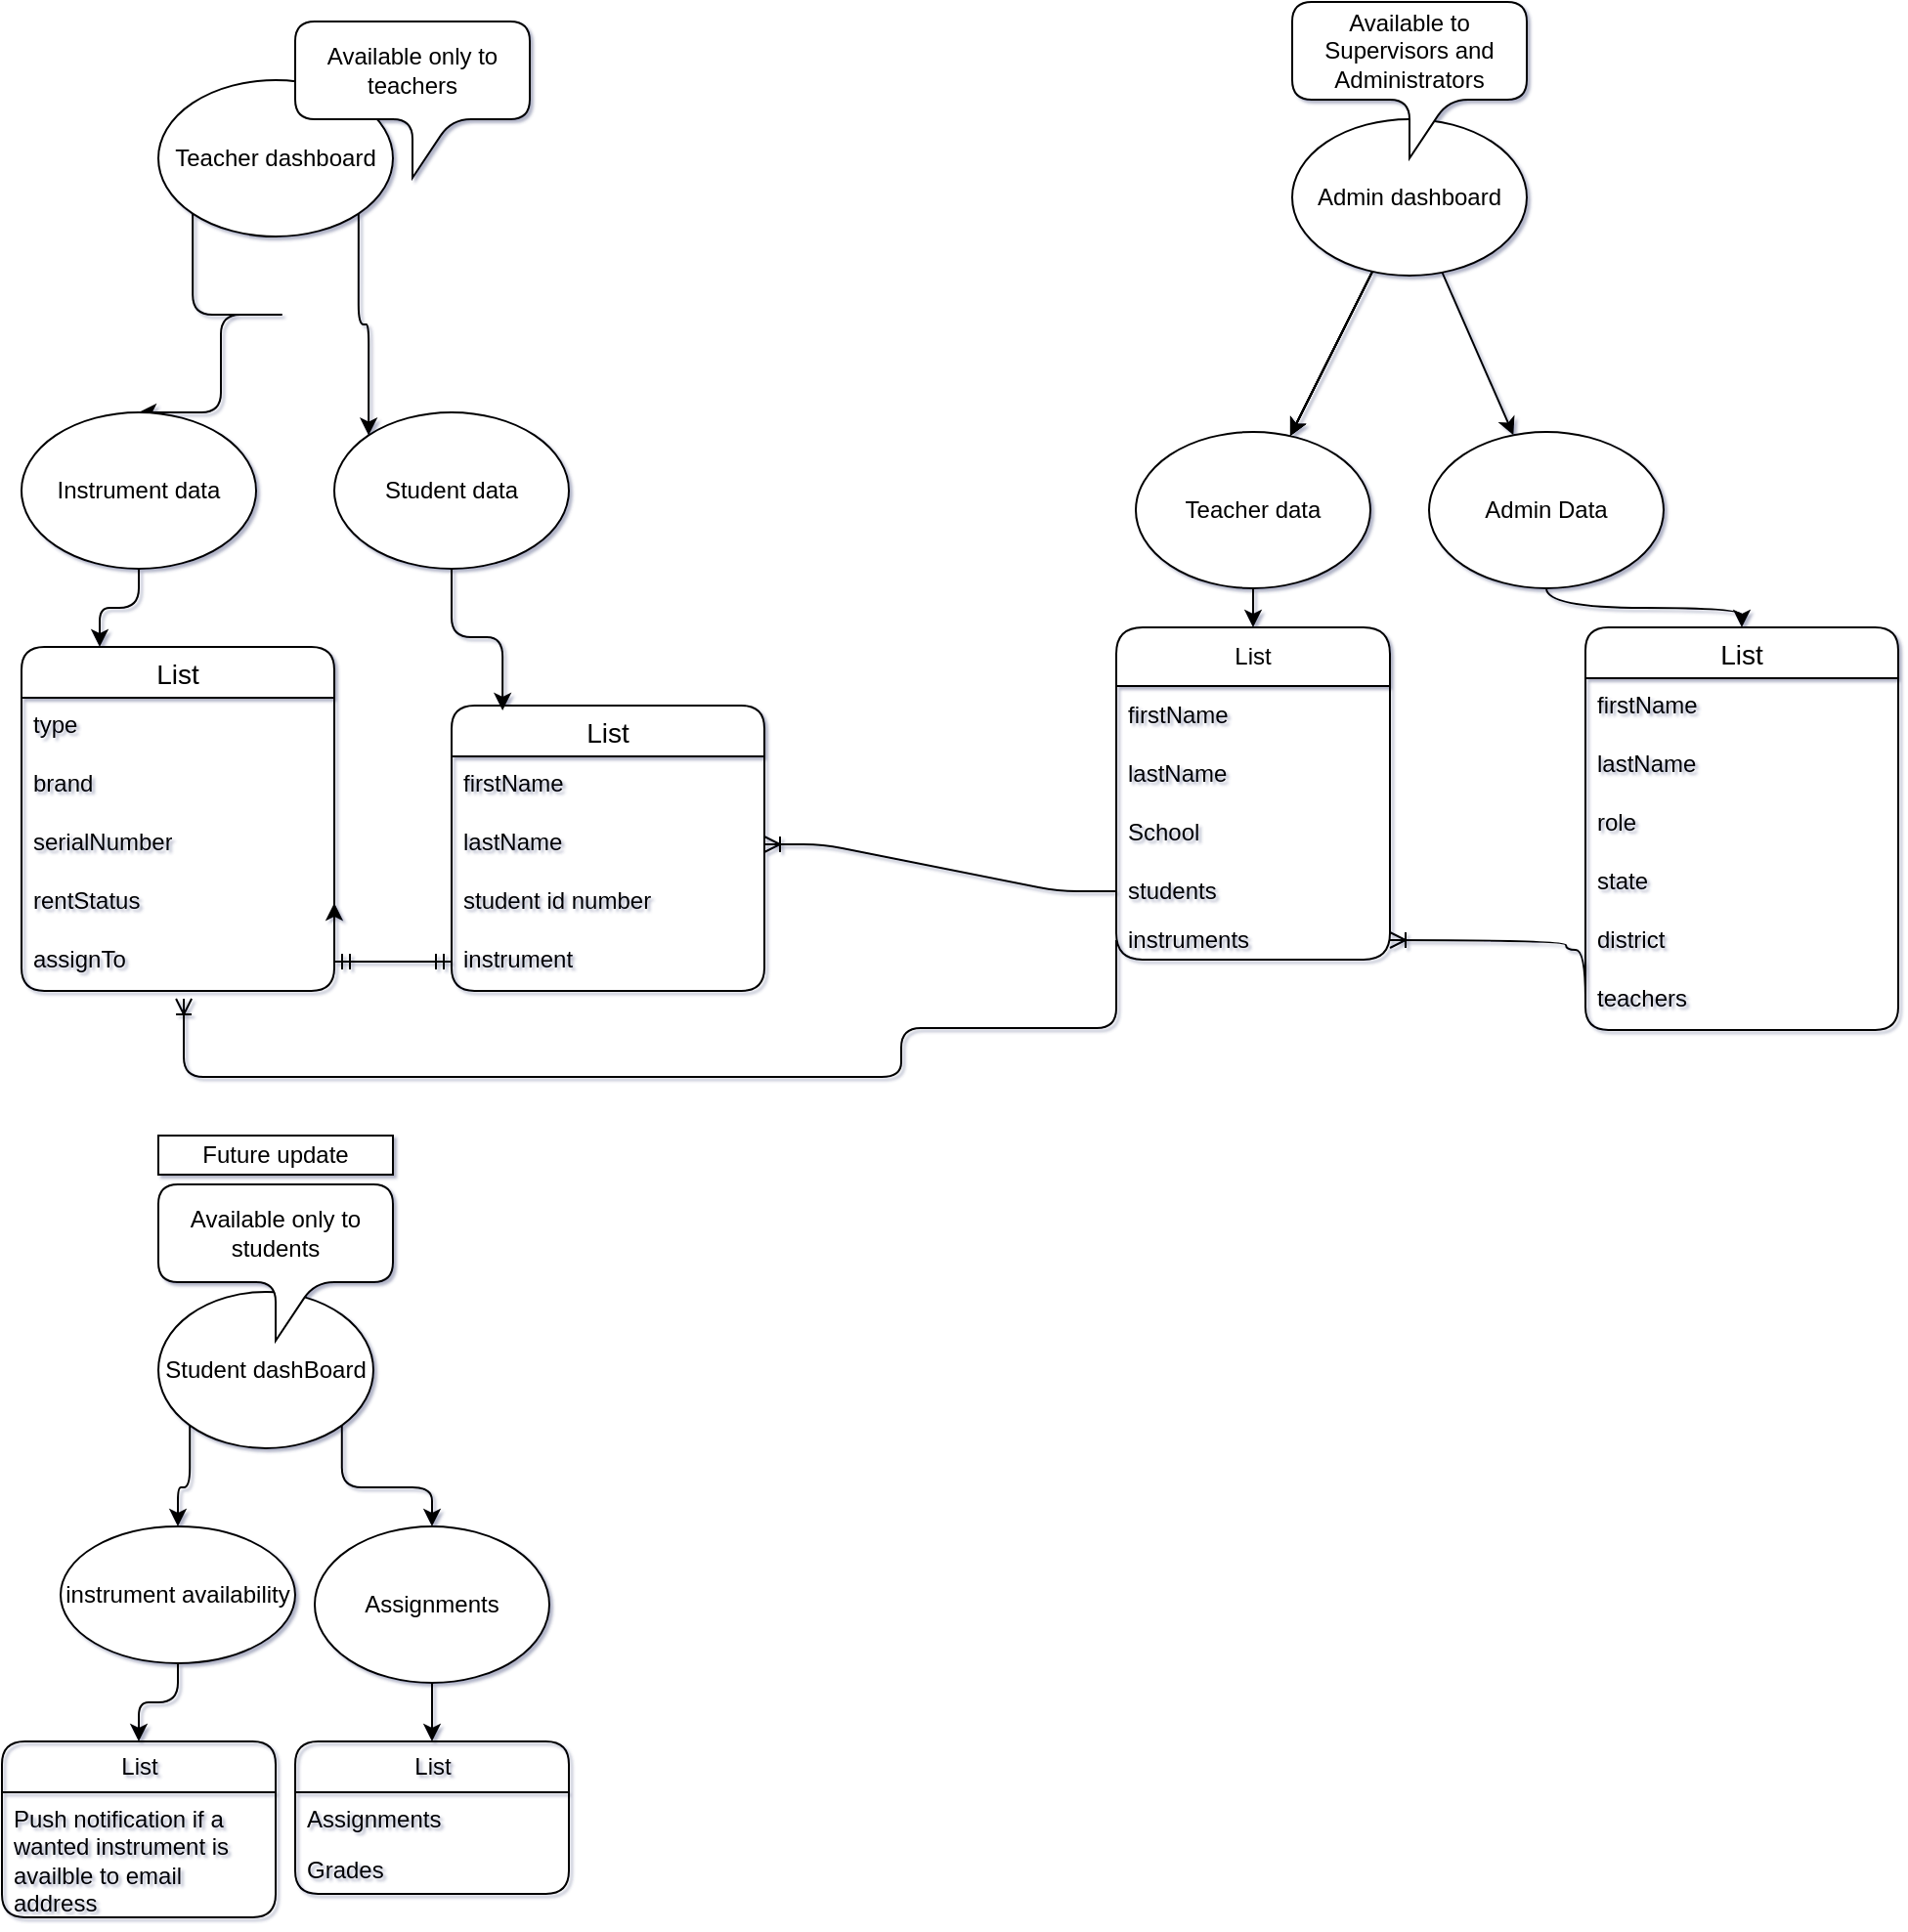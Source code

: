 <mxfile>
    <diagram name="schema" id="DUyfwoZvvPFzIgaK6cwX">
        <mxGraphModel dx="1166" dy="1773" grid="1" gridSize="10" guides="1" tooltips="1" connect="1" arrows="1" fold="1" page="1" pageScale="1" pageWidth="827" pageHeight="1169" math="0" shadow="1">
            <root>
                <mxCell id="0"/>
                <mxCell id="1" parent="0"/>
                <mxCell id="xOZsmV_-RZfwgsU9dRdy-7" style="edgeStyle=orthogonalEdgeStyle;rounded=1;orthogonalLoop=1;jettySize=auto;html=1;exitX=1;exitY=1;exitDx=0;exitDy=0;entryX=0;entryY=0;entryDx=0;entryDy=0;" parent="1" source="xOZsmV_-RZfwgsU9dRdy-1" target="xOZsmV_-RZfwgsU9dRdy-4" edge="1">
                    <mxGeometry relative="1" as="geometry"/>
                </mxCell>
                <mxCell id="xOZsmV_-RZfwgsU9dRdy-13" style="edgeStyle=orthogonalEdgeStyle;rounded=1;orthogonalLoop=1;jettySize=auto;html=1;exitX=0;exitY=1;exitDx=0;exitDy=0;entryX=0.5;entryY=0;entryDx=0;entryDy=0;" parent="1" source="xOZsmV_-RZfwgsU9dRdy-1" target="xOZsmV_-RZfwgsU9dRdy-3" edge="1">
                    <mxGeometry relative="1" as="geometry">
                        <Array as="points">
                            <mxPoint x="138" y="140"/>
                            <mxPoint x="102" y="140"/>
                            <mxPoint x="102" y="160"/>
                        </Array>
                    </mxGeometry>
                </mxCell>
                <mxCell id="xOZsmV_-RZfwgsU9dRdy-1" value="Teacher dashboard" style="ellipse;whiteSpace=wrap;html=1;rounded=1;" parent="1" vertex="1">
                    <mxGeometry x="70" y="20" width="120" height="80" as="geometry"/>
                </mxCell>
                <mxCell id="5yXAF0TtTICwPP53yHYc-14" value="" style="edgeStyle=none;rounded=1;html=1;" parent="1" source="xOZsmV_-RZfwgsU9dRdy-2" target="6" edge="1">
                    <mxGeometry relative="1" as="geometry"/>
                </mxCell>
                <mxCell id="5yXAF0TtTICwPP53yHYc-15" value="" style="edgeStyle=none;rounded=1;html=1;" parent="1" source="xOZsmV_-RZfwgsU9dRdy-2" target="6" edge="1">
                    <mxGeometry relative="1" as="geometry"/>
                </mxCell>
                <mxCell id="5yXAF0TtTICwPP53yHYc-16" value="" style="edgeStyle=none;rounded=1;html=1;" parent="1" source="xOZsmV_-RZfwgsU9dRdy-2" target="6" edge="1">
                    <mxGeometry relative="1" as="geometry"/>
                </mxCell>
                <mxCell id="5yXAF0TtTICwPP53yHYc-17" value="" style="edgeStyle=none;rounded=1;html=1;" parent="1" source="xOZsmV_-RZfwgsU9dRdy-2" target="6" edge="1">
                    <mxGeometry relative="1" as="geometry"/>
                </mxCell>
                <mxCell id="5yXAF0TtTICwPP53yHYc-19" value="" style="edgeStyle=none;rounded=1;html=1;" parent="1" source="xOZsmV_-RZfwgsU9dRdy-2" target="5yXAF0TtTICwPP53yHYc-18" edge="1">
                    <mxGeometry relative="1" as="geometry"/>
                </mxCell>
                <mxCell id="xOZsmV_-RZfwgsU9dRdy-2" value="Admin dashboard" style="ellipse;whiteSpace=wrap;html=1;rounded=1;" parent="1" vertex="1">
                    <mxGeometry x="650" y="40" width="120" height="80" as="geometry"/>
                </mxCell>
                <mxCell id="xOZsmV_-RZfwgsU9dRdy-81" style="edgeStyle=orthogonalEdgeStyle;rounded=1;orthogonalLoop=1;jettySize=auto;html=1;exitX=0.5;exitY=1;exitDx=0;exitDy=0;entryX=0.25;entryY=0;entryDx=0;entryDy=0;" parent="1" source="xOZsmV_-RZfwgsU9dRdy-3" target="xOZsmV_-RZfwgsU9dRdy-65" edge="1">
                    <mxGeometry relative="1" as="geometry"/>
                </mxCell>
                <mxCell id="xOZsmV_-RZfwgsU9dRdy-3" value="Instrument data" style="ellipse;whiteSpace=wrap;html=1;rounded=1;" parent="1" vertex="1">
                    <mxGeometry y="190" width="120" height="80" as="geometry"/>
                </mxCell>
                <mxCell id="xOZsmV_-RZfwgsU9dRdy-4" value="Student data" style="ellipse;whiteSpace=wrap;html=1;rounded=1;" parent="1" vertex="1">
                    <mxGeometry x="160" y="190" width="120" height="80" as="geometry"/>
                </mxCell>
                <mxCell id="xOZsmV_-RZfwgsU9dRdy-26" style="edgeStyle=orthogonalEdgeStyle;rounded=1;orthogonalLoop=1;jettySize=auto;html=1;exitX=0;exitY=1;exitDx=0;exitDy=0;entryX=0.5;entryY=0;entryDx=0;entryDy=0;" parent="1" source="xOZsmV_-RZfwgsU9dRdy-17" target="xOZsmV_-RZfwgsU9dRdy-18" edge="1">
                    <mxGeometry relative="1" as="geometry"/>
                </mxCell>
                <mxCell id="xOZsmV_-RZfwgsU9dRdy-32" style="edgeStyle=orthogonalEdgeStyle;rounded=1;orthogonalLoop=1;jettySize=auto;html=1;exitX=1;exitY=1;exitDx=0;exitDy=0;entryX=0.5;entryY=0;entryDx=0;entryDy=0;" parent="1" source="xOZsmV_-RZfwgsU9dRdy-17" target="xOZsmV_-RZfwgsU9dRdy-19" edge="1">
                    <mxGeometry relative="1" as="geometry"/>
                </mxCell>
                <mxCell id="xOZsmV_-RZfwgsU9dRdy-17" value="Student dashBoard" style="ellipse;whiteSpace=wrap;html=1;rounded=1;" parent="1" vertex="1">
                    <mxGeometry x="70" y="640" width="110" height="80" as="geometry"/>
                </mxCell>
                <mxCell id="xOZsmV_-RZfwgsU9dRdy-33" style="edgeStyle=orthogonalEdgeStyle;rounded=1;orthogonalLoop=1;jettySize=auto;html=1;exitX=0.5;exitY=1;exitDx=0;exitDy=0;entryX=0.5;entryY=0;entryDx=0;entryDy=0;" parent="1" source="xOZsmV_-RZfwgsU9dRdy-18" target="xOZsmV_-RZfwgsU9dRdy-27" edge="1">
                    <mxGeometry relative="1" as="geometry"/>
                </mxCell>
                <mxCell id="xOZsmV_-RZfwgsU9dRdy-18" value="instrument availability" style="ellipse;whiteSpace=wrap;html=1;rounded=1;" parent="1" vertex="1">
                    <mxGeometry x="20" y="760" width="120" height="70" as="geometry"/>
                </mxCell>
                <mxCell id="xOZsmV_-RZfwgsU9dRdy-19" value="Assignments" style="ellipse;whiteSpace=wrap;html=1;rounded=1;" parent="1" vertex="1">
                    <mxGeometry x="150" y="760" width="120" height="80" as="geometry"/>
                </mxCell>
                <mxCell id="xOZsmV_-RZfwgsU9dRdy-21" style="edgeStyle=orthogonalEdgeStyle;rounded=1;orthogonalLoop=1;jettySize=auto;html=1;exitX=0.5;exitY=1;exitDx=0;exitDy=0;entryX=0.5;entryY=0;entryDx=0;entryDy=0;" parent="1" source="xOZsmV_-RZfwgsU9dRdy-19" target="xOZsmV_-RZfwgsU9dRdy-22" edge="1">
                    <mxGeometry relative="1" as="geometry">
                        <mxPoint x="208.56" y="858.75" as="targetPoint"/>
                    </mxGeometry>
                </mxCell>
                <mxCell id="xOZsmV_-RZfwgsU9dRdy-22" value="List" style="swimlane;fontStyle=0;childLayout=stackLayout;horizontal=1;startSize=26;fillColor=none;horizontalStack=0;resizeParent=1;resizeParentMax=0;resizeLast=0;collapsible=1;marginBottom=0;html=1;rounded=1;" parent="1" vertex="1">
                    <mxGeometry x="140" y="870" width="140" height="78" as="geometry"/>
                </mxCell>
                <mxCell id="xOZsmV_-RZfwgsU9dRdy-23" value="Assignments" style="text;strokeColor=none;fillColor=none;align=left;verticalAlign=top;spacingLeft=4;spacingRight=4;overflow=hidden;rotatable=0;points=[[0,0.5],[1,0.5]];portConstraint=eastwest;whiteSpace=wrap;html=1;rounded=1;" parent="xOZsmV_-RZfwgsU9dRdy-22" vertex="1">
                    <mxGeometry y="26" width="140" height="26" as="geometry"/>
                </mxCell>
                <mxCell id="xOZsmV_-RZfwgsU9dRdy-24" value="Grades" style="text;strokeColor=none;fillColor=none;align=left;verticalAlign=top;spacingLeft=4;spacingRight=4;overflow=hidden;rotatable=0;points=[[0,0.5],[1,0.5]];portConstraint=eastwest;whiteSpace=wrap;html=1;rounded=1;" parent="xOZsmV_-RZfwgsU9dRdy-22" vertex="1">
                    <mxGeometry y="52" width="140" height="26" as="geometry"/>
                </mxCell>
                <mxCell id="xOZsmV_-RZfwgsU9dRdy-27" value="List" style="swimlane;fontStyle=0;childLayout=stackLayout;horizontal=1;startSize=26;fillColor=none;horizontalStack=0;resizeParent=1;resizeParentMax=0;resizeLast=0;collapsible=1;marginBottom=0;html=1;rounded=1;" parent="1" vertex="1">
                    <mxGeometry x="-10" y="870" width="140" height="90" as="geometry"/>
                </mxCell>
                <mxCell id="xOZsmV_-RZfwgsU9dRdy-28" value="Push notification if a wanted instrument is availble to email address" style="text;strokeColor=none;fillColor=none;align=left;verticalAlign=top;spacingLeft=4;spacingRight=4;overflow=hidden;rotatable=0;points=[[0,0.5],[1,0.5]];portConstraint=eastwest;whiteSpace=wrap;html=1;rounded=1;" parent="xOZsmV_-RZfwgsU9dRdy-27" vertex="1">
                    <mxGeometry y="26" width="140" height="64" as="geometry"/>
                </mxCell>
                <object label="List" placeholders="1" type="" brand="" serialNumber="" assignedTo="" id="xOZsmV_-RZfwgsU9dRdy-65">
                    <mxCell style="swimlane;fontStyle=0;childLayout=stackLayout;horizontal=1;startSize=26;horizontalStack=0;resizeParent=1;resizeParentMax=0;resizeLast=0;collapsible=1;marginBottom=0;align=center;fontSize=14;rounded=1;shadow=0;glass=0;" parent="1" vertex="1">
                        <mxGeometry y="310" width="160" height="176" as="geometry"/>
                    </mxCell>
                </object>
                <mxCell id="xOZsmV_-RZfwgsU9dRdy-66" value="type" style="text;strokeColor=none;fillColor=none;spacingLeft=4;spacingRight=4;overflow=hidden;rotatable=0;points=[[0,0.5],[1,0.5]];portConstraint=eastwest;fontSize=12;whiteSpace=wrap;html=1;rounded=1;" parent="xOZsmV_-RZfwgsU9dRdy-65" vertex="1">
                    <mxGeometry y="26" width="160" height="30" as="geometry"/>
                </mxCell>
                <mxCell id="xOZsmV_-RZfwgsU9dRdy-67" value="brand" style="text;strokeColor=none;fillColor=none;spacingLeft=4;spacingRight=4;overflow=hidden;rotatable=0;points=[[0,0.5],[1,0.5]];portConstraint=eastwest;fontSize=12;whiteSpace=wrap;html=1;rounded=1;" parent="xOZsmV_-RZfwgsU9dRdy-65" vertex="1">
                    <mxGeometry y="56" width="160" height="30" as="geometry"/>
                </mxCell>
                <mxCell id="xOZsmV_-RZfwgsU9dRdy-68" value="serialNumber" style="text;strokeColor=none;fillColor=none;spacingLeft=4;spacingRight=4;overflow=hidden;rotatable=0;points=[[0,0.5],[1,0.5]];portConstraint=eastwest;fontSize=12;whiteSpace=wrap;html=1;rounded=1;" parent="xOZsmV_-RZfwgsU9dRdy-65" vertex="1">
                    <mxGeometry y="86" width="160" height="30" as="geometry"/>
                </mxCell>
                <mxCell id="xOZsmV_-RZfwgsU9dRdy-71" value="rentStatus" style="text;strokeColor=none;fillColor=none;spacingLeft=4;spacingRight=4;overflow=hidden;rotatable=0;points=[[0,0.5],[1,0.5]];portConstraint=eastwest;fontSize=12;whiteSpace=wrap;html=1;rounded=1;" parent="xOZsmV_-RZfwgsU9dRdy-65" vertex="1">
                    <mxGeometry y="116" width="160" height="30" as="geometry"/>
                </mxCell>
                <mxCell id="xOZsmV_-RZfwgsU9dRdy-70" value="assignTo" style="text;strokeColor=none;fillColor=none;spacingLeft=4;spacingRight=4;overflow=hidden;rotatable=0;points=[[0,0.5],[1,0.5]];portConstraint=eastwest;fontSize=12;whiteSpace=wrap;html=1;rounded=1;" parent="xOZsmV_-RZfwgsU9dRdy-65" vertex="1">
                    <mxGeometry y="146" width="160" height="30" as="geometry"/>
                </mxCell>
                <mxCell id="xOZsmV_-RZfwgsU9dRdy-72" value="List" style="swimlane;fontStyle=0;childLayout=stackLayout;horizontal=1;startSize=26;horizontalStack=0;resizeParent=1;resizeParentMax=0;resizeLast=0;collapsible=1;marginBottom=0;align=center;fontSize=14;rounded=1;" parent="1" vertex="1">
                    <mxGeometry x="220" y="340" width="160" height="146" as="geometry"/>
                </mxCell>
                <mxCell id="xOZsmV_-RZfwgsU9dRdy-73" value="firstName" style="text;strokeColor=none;fillColor=none;spacingLeft=4;spacingRight=4;overflow=hidden;rotatable=0;points=[[0,0.5],[1,0.5]];portConstraint=eastwest;fontSize=12;whiteSpace=wrap;html=1;rounded=1;" parent="xOZsmV_-RZfwgsU9dRdy-72" vertex="1">
                    <mxGeometry y="26" width="160" height="30" as="geometry"/>
                </mxCell>
                <mxCell id="xOZsmV_-RZfwgsU9dRdy-74" value="lastName" style="text;strokeColor=none;fillColor=none;spacingLeft=4;spacingRight=4;overflow=hidden;rotatable=0;points=[[0,0.5],[1,0.5]];portConstraint=eastwest;fontSize=12;whiteSpace=wrap;html=1;rounded=1;" parent="xOZsmV_-RZfwgsU9dRdy-72" vertex="1">
                    <mxGeometry y="56" width="160" height="30" as="geometry"/>
                </mxCell>
                <mxCell id="xOZsmV_-RZfwgsU9dRdy-75" value="student id number" style="text;strokeColor=none;fillColor=none;spacingLeft=4;spacingRight=4;overflow=hidden;rotatable=0;points=[[0,0.5],[1,0.5]];portConstraint=eastwest;fontSize=12;whiteSpace=wrap;html=1;rounded=1;" parent="xOZsmV_-RZfwgsU9dRdy-72" vertex="1">
                    <mxGeometry y="86" width="160" height="30" as="geometry"/>
                </mxCell>
                <mxCell id="xOZsmV_-RZfwgsU9dRdy-77" value="instrument" style="text;strokeColor=none;fillColor=none;spacingLeft=4;spacingRight=4;overflow=hidden;rotatable=0;points=[[0,0.5],[1,0.5]];portConstraint=eastwest;fontSize=12;whiteSpace=wrap;html=1;rounded=1;" parent="xOZsmV_-RZfwgsU9dRdy-72" vertex="1">
                    <mxGeometry y="116" width="160" height="30" as="geometry"/>
                </mxCell>
                <mxCell id="xOZsmV_-RZfwgsU9dRdy-78" style="edgeStyle=orthogonalEdgeStyle;rounded=1;orthogonalLoop=1;jettySize=auto;html=1;exitX=1;exitY=0.5;exitDx=0;exitDy=0;" parent="1" source="xOZsmV_-RZfwgsU9dRdy-70" edge="1">
                    <mxGeometry relative="1" as="geometry">
                        <mxPoint x="160" y="441" as="targetPoint"/>
                    </mxGeometry>
                </mxCell>
                <mxCell id="xOZsmV_-RZfwgsU9dRdy-79" value="" style="edgeStyle=entityRelationEdgeStyle;fontSize=12;html=1;endArrow=ERmandOne;startArrow=ERmandOne;rounded=1;entryX=0;entryY=0.5;entryDx=0;entryDy=0;" parent="1" source="xOZsmV_-RZfwgsU9dRdy-70" target="xOZsmV_-RZfwgsU9dRdy-77" edge="1">
                    <mxGeometry width="100" height="100" relative="1" as="geometry">
                        <mxPoint x="150" y="440" as="sourcePoint"/>
                        <mxPoint x="250" y="340" as="targetPoint"/>
                    </mxGeometry>
                </mxCell>
                <mxCell id="xOZsmV_-RZfwgsU9dRdy-80" style="edgeStyle=orthogonalEdgeStyle;rounded=1;orthogonalLoop=1;jettySize=auto;html=1;exitX=0.5;exitY=1;exitDx=0;exitDy=0;entryX=0.163;entryY=0.017;entryDx=0;entryDy=0;entryPerimeter=0;" parent="1" source="xOZsmV_-RZfwgsU9dRdy-4" target="xOZsmV_-RZfwgsU9dRdy-72" edge="1">
                    <mxGeometry relative="1" as="geometry"/>
                </mxCell>
                <mxCell id="2" value="List" style="swimlane;fontStyle=0;childLayout=stackLayout;horizontal=1;startSize=30;horizontalStack=0;resizeParent=1;resizeParentMax=0;resizeLast=0;collapsible=1;marginBottom=0;whiteSpace=wrap;html=1;rounded=1;" parent="1" vertex="1">
                    <mxGeometry x="560" y="300" width="140" height="170" as="geometry"/>
                </mxCell>
                <mxCell id="3" value="firstName" style="text;strokeColor=none;fillColor=none;align=left;verticalAlign=middle;spacingLeft=4;spacingRight=4;overflow=hidden;points=[[0,0.5],[1,0.5]];portConstraint=eastwest;rotatable=0;whiteSpace=wrap;html=1;rounded=1;" parent="2" vertex="1">
                    <mxGeometry y="30" width="140" height="30" as="geometry"/>
                </mxCell>
                <mxCell id="4" value="lastName" style="text;strokeColor=none;fillColor=none;align=left;verticalAlign=middle;spacingLeft=4;spacingRight=4;overflow=hidden;points=[[0,0.5],[1,0.5]];portConstraint=eastwest;rotatable=0;whiteSpace=wrap;html=1;rounded=1;" parent="2" vertex="1">
                    <mxGeometry y="60" width="140" height="30" as="geometry"/>
                </mxCell>
                <mxCell id="5" value="School" style="text;strokeColor=none;fillColor=none;align=left;verticalAlign=middle;spacingLeft=4;spacingRight=4;overflow=hidden;points=[[0,0.5],[1,0.5]];portConstraint=eastwest;rotatable=0;whiteSpace=wrap;html=1;rounded=1;" parent="2" vertex="1">
                    <mxGeometry y="90" width="140" height="30" as="geometry"/>
                </mxCell>
                <mxCell id="7" value="students" style="text;strokeColor=none;fillColor=none;align=left;verticalAlign=middle;spacingLeft=4;spacingRight=4;overflow=hidden;points=[[0,0.5],[1,0.5]];portConstraint=eastwest;rotatable=0;whiteSpace=wrap;html=1;rounded=1;" parent="2" vertex="1">
                    <mxGeometry y="120" width="140" height="30" as="geometry"/>
                </mxCell>
                <mxCell id="8" value="instruments" style="text;strokeColor=none;fillColor=none;align=left;verticalAlign=middle;spacingLeft=4;spacingRight=4;overflow=hidden;points=[[0,0.5],[1,0.5]];portConstraint=eastwest;rotatable=0;whiteSpace=wrap;html=1;rounded=1;" parent="2" vertex="1">
                    <mxGeometry y="150" width="140" height="20" as="geometry"/>
                </mxCell>
                <mxCell id="11" style="edgeStyle=orthogonalEdgeStyle;html=1;rounded=1;" parent="1" source="6" target="2" edge="1">
                    <mxGeometry relative="1" as="geometry"/>
                </mxCell>
                <mxCell id="6" value="Teacher data" style="ellipse;whiteSpace=wrap;html=1;rounded=1;" parent="1" vertex="1">
                    <mxGeometry x="570" y="200" width="120" height="80" as="geometry"/>
                </mxCell>
                <mxCell id="9" value="" style="edgeStyle=entityRelationEdgeStyle;fontSize=12;html=1;endArrow=ERoneToMany;entryX=1;entryY=0.5;entryDx=0;entryDy=0;rounded=1;" parent="1" source="7" target="xOZsmV_-RZfwgsU9dRdy-74" edge="1">
                    <mxGeometry width="100" height="100" relative="1" as="geometry">
                        <mxPoint x="520" y="280" as="sourcePoint"/>
                        <mxPoint x="420" y="380" as="targetPoint"/>
                    </mxGeometry>
                </mxCell>
                <mxCell id="10" value="" style="edgeStyle=orthogonalEdgeStyle;fontSize=12;html=1;endArrow=ERoneToMany;entryX=0.519;entryY=1.133;entryDx=0;entryDy=0;exitX=0;exitY=0.5;exitDx=0;exitDy=0;entryPerimeter=0;rounded=1;" parent="1" source="8" target="xOZsmV_-RZfwgsU9dRdy-70" edge="1">
                    <mxGeometry width="100" height="100" relative="1" as="geometry">
                        <mxPoint x="330" y="500" as="sourcePoint"/>
                        <mxPoint x="160" y="526" as="targetPoint"/>
                        <Array as="points">
                            <mxPoint x="450" y="505"/>
                            <mxPoint x="450" y="530"/>
                            <mxPoint x="83" y="530"/>
                        </Array>
                    </mxGeometry>
                </mxCell>
                <mxCell id="5yXAF0TtTICwPP53yHYc-11" value="Available to Supervisors and Administrators" style="shape=callout;whiteSpace=wrap;html=1;perimeter=calloutPerimeter;rounded=1;" parent="1" vertex="1">
                    <mxGeometry x="650" y="-20" width="120" height="80" as="geometry"/>
                </mxCell>
                <mxCell id="5yXAF0TtTICwPP53yHYc-12" value="Available only to teachers" style="shape=callout;whiteSpace=wrap;html=1;perimeter=calloutPerimeter;rounded=1;" parent="1" vertex="1">
                    <mxGeometry x="140" y="-10" width="120" height="80" as="geometry"/>
                </mxCell>
                <mxCell id="5yXAF0TtTICwPP53yHYc-13" value="Available only to students" style="shape=callout;whiteSpace=wrap;html=1;perimeter=calloutPerimeter;rounded=1;" parent="1" vertex="1">
                    <mxGeometry x="70" y="585" width="120" height="80" as="geometry"/>
                </mxCell>
                <mxCell id="5yXAF0TtTICwPP53yHYc-29" value="" style="edgeStyle=orthogonalEdgeStyle;curved=1;rounded=1;html=1;entryX=0.5;entryY=0;entryDx=0;entryDy=0;" parent="1" source="5yXAF0TtTICwPP53yHYc-18" target="5yXAF0TtTICwPP53yHYc-20" edge="1">
                    <mxGeometry relative="1" as="geometry">
                        <mxPoint x="920" y="240" as="targetPoint"/>
                    </mxGeometry>
                </mxCell>
                <mxCell id="5yXAF0TtTICwPP53yHYc-18" value="Admin Data" style="ellipse;whiteSpace=wrap;html=1;rounded=1;" parent="1" vertex="1">
                    <mxGeometry x="720" y="200" width="120" height="80" as="geometry"/>
                </mxCell>
                <mxCell id="5yXAF0TtTICwPP53yHYc-20" value="List" style="swimlane;fontStyle=0;childLayout=stackLayout;horizontal=1;startSize=26;horizontalStack=0;resizeParent=1;resizeParentMax=0;resizeLast=0;collapsible=1;marginBottom=0;align=center;fontSize=14;rounded=1;" parent="1" vertex="1">
                    <mxGeometry x="800" y="300" width="160" height="206" as="geometry"/>
                </mxCell>
                <mxCell id="5yXAF0TtTICwPP53yHYc-21" value="firstName   " style="text;strokeColor=none;fillColor=none;spacingLeft=4;spacingRight=4;overflow=hidden;rotatable=0;points=[[0,0.5],[1,0.5]];portConstraint=eastwest;fontSize=12;rounded=1;" parent="5yXAF0TtTICwPP53yHYc-20" vertex="1">
                    <mxGeometry y="26" width="160" height="30" as="geometry"/>
                </mxCell>
                <mxCell id="5yXAF0TtTICwPP53yHYc-22" value="lastName" style="text;strokeColor=none;fillColor=none;spacingLeft=4;spacingRight=4;overflow=hidden;rotatable=0;points=[[0,0.5],[1,0.5]];portConstraint=eastwest;fontSize=12;rounded=1;" parent="5yXAF0TtTICwPP53yHYc-20" vertex="1">
                    <mxGeometry y="56" width="160" height="30" as="geometry"/>
                </mxCell>
                <mxCell id="5yXAF0TtTICwPP53yHYc-30" value="role" style="text;strokeColor=none;fillColor=none;spacingLeft=4;spacingRight=4;overflow=hidden;rotatable=0;points=[[0,0.5],[1,0.5]];portConstraint=eastwest;fontSize=12;rounded=1;" parent="5yXAF0TtTICwPP53yHYc-20" vertex="1">
                    <mxGeometry y="86" width="160" height="30" as="geometry"/>
                </mxCell>
                <mxCell id="5yXAF0TtTICwPP53yHYc-23" value="state" style="text;strokeColor=none;fillColor=none;spacingLeft=4;spacingRight=4;overflow=hidden;rotatable=0;points=[[0,0.5],[1,0.5]];portConstraint=eastwest;fontSize=12;rounded=1;" parent="5yXAF0TtTICwPP53yHYc-20" vertex="1">
                    <mxGeometry y="116" width="160" height="30" as="geometry"/>
                </mxCell>
                <mxCell id="5yXAF0TtTICwPP53yHYc-24" value="district" style="text;strokeColor=none;fillColor=none;spacingLeft=4;spacingRight=4;overflow=hidden;rotatable=0;points=[[0,0.5],[1,0.5]];portConstraint=eastwest;fontSize=12;rounded=1;" parent="5yXAF0TtTICwPP53yHYc-20" vertex="1">
                    <mxGeometry y="146" width="160" height="30" as="geometry"/>
                </mxCell>
                <mxCell id="5yXAF0TtTICwPP53yHYc-25" value="teachers" style="text;strokeColor=none;fillColor=none;spacingLeft=4;spacingRight=4;overflow=hidden;rotatable=0;points=[[0,0.5],[1,0.5]];portConstraint=eastwest;fontSize=12;rounded=1;" parent="5yXAF0TtTICwPP53yHYc-20" vertex="1">
                    <mxGeometry y="176" width="160" height="30" as="geometry"/>
                </mxCell>
                <mxCell id="5yXAF0TtTICwPP53yHYc-26" value="" style="edgeStyle=orthogonalEdgeStyle;fontSize=12;html=1;endArrow=ERoneToMany;rounded=1;curved=1;entryX=1;entryY=0.5;entryDx=0;entryDy=0;exitX=0;exitY=0.5;exitDx=0;exitDy=0;" parent="1" source="5yXAF0TtTICwPP53yHYc-25" target="8" edge="1">
                    <mxGeometry width="100" height="100" relative="1" as="geometry">
                        <mxPoint x="840" y="534" as="sourcePoint"/>
                        <mxPoint x="630" y="482" as="targetPoint"/>
                        <Array as="points">
                            <mxPoint x="790" y="465"/>
                            <mxPoint x="790" y="460"/>
                        </Array>
                    </mxGeometry>
                </mxCell>
                <mxCell id="-Edim6bP4oAS1wrcssrr-11" value="Future update" style="rounded=0;whiteSpace=wrap;html=1;" parent="1" vertex="1">
                    <mxGeometry x="70" y="560" width="120" height="20" as="geometry"/>
                </mxCell>
            </root>
        </mxGraphModel>
    </diagram>
    <diagram id="6wPeHdcNVuy-swpMYX-8" name="Teacher's Dashboard">
        <mxGraphModel dx="339" dy="604" grid="1" gridSize="10" guides="1" tooltips="1" connect="1" arrows="1" fold="1" page="1" pageScale="1" pageWidth="850" pageHeight="1100" math="0" shadow="0">
            <root>
                <mxCell id="0"/>
                <mxCell id="1" parent="0"/>
                <mxCell id="oNAddTlAk_eESXYnvcA7-1" value="#1 Login Page" style="swimlane;whiteSpace=wrap;html=1;rounded=1;startSize=23;" parent="1" vertex="1">
                    <mxGeometry x="100" y="100" width="730" height="500" as="geometry"/>
                </mxCell>
                <mxCell id="oNAddTlAk_eESXYnvcA7-33" value="" style="group" parent="oNAddTlAk_eESXYnvcA7-1" vertex="1" connectable="0">
                    <mxGeometry y="30" width="730" height="30" as="geometry"/>
                </mxCell>
                <mxCell id="oNAddTlAk_eESXYnvcA7-2" value="MLMS Software" style="text;html=1;strokeColor=none;fillColor=none;align=center;verticalAlign=middle;whiteSpace=wrap;rounded=0;" parent="oNAddTlAk_eESXYnvcA7-33" vertex="1">
                    <mxGeometry width="100" height="30" as="geometry"/>
                </mxCell>
                <mxCell id="oNAddTlAk_eESXYnvcA7-6" value="" style="endArrow=none;html=1;rounded=1;curved=1;exitX=0;exitY=1;exitDx=0;exitDy=0;" parent="oNAddTlAk_eESXYnvcA7-33" source="oNAddTlAk_eESXYnvcA7-2" edge="1">
                    <mxGeometry width="50" height="50" relative="1" as="geometry">
                        <mxPoint x="-30" y="-20" as="sourcePoint"/>
                        <mxPoint x="730" y="30" as="targetPoint"/>
                    </mxGeometry>
                </mxCell>
                <mxCell id="oNAddTlAk_eESXYnvcA7-34" value="" style="group" parent="oNAddTlAk_eESXYnvcA7-1" vertex="1" connectable="0">
                    <mxGeometry x="190" y="150" width="300" height="200" as="geometry"/>
                </mxCell>
                <mxCell id="oNAddTlAk_eESXYnvcA7-7" value="" style="rounded=1;whiteSpace=wrap;html=1;" parent="oNAddTlAk_eESXYnvcA7-34" vertex="1">
                    <mxGeometry width="300" height="200" as="geometry"/>
                </mxCell>
                <mxCell id="oNAddTlAk_eESXYnvcA7-8" value="Welcome to MLMS - Music Learning Management Systems" style="text;html=1;strokeColor=none;fillColor=none;align=center;verticalAlign=middle;whiteSpace=wrap;rounded=0;" parent="oNAddTlAk_eESXYnvcA7-34" vertex="1">
                    <mxGeometry x="25" y="30" width="240" height="30" as="geometry"/>
                </mxCell>
                <mxCell id="oNAddTlAk_eESXYnvcA7-9" value="Username&amp;nbsp;" style="text;html=1;strokeColor=none;fillColor=none;align=center;verticalAlign=middle;whiteSpace=wrap;rounded=0;" parent="oNAddTlAk_eESXYnvcA7-34" vertex="1">
                    <mxGeometry x="50" y="70" width="60" height="30" as="geometry"/>
                </mxCell>
                <mxCell id="oNAddTlAk_eESXYnvcA7-10" value="" style="rounded=0;whiteSpace=wrap;html=1;" parent="oNAddTlAk_eESXYnvcA7-34" vertex="1">
                    <mxGeometry x="110" y="75" width="120" height="20" as="geometry"/>
                </mxCell>
                <mxCell id="oNAddTlAk_eESXYnvcA7-14" value="&lt;font style=&quot;font-size: 6px;&quot;&gt;Remember my login on this computer&lt;/font&gt;" style="strokeWidth=1;shadow=0;dashed=0;align=center;html=1;shape=mxgraph.mockup.forms.rrect;rSize=0;fillColor=#eeeeee;strokeColor=#999999;gradientColor=#cccccc;align=left;spacingLeft=4;fontSize=6;fontColor=#666666;labelPosition=right;rounded=1;" parent="oNAddTlAk_eESXYnvcA7-34" vertex="1">
                    <mxGeometry x="118" y="130" width="12" height="10" as="geometry"/>
                </mxCell>
                <mxCell id="oNAddTlAk_eESXYnvcA7-15" value="Not a member ? To request an account, please contact your MLMS administrator." style="text;html=1;strokeColor=none;fillColor=none;align=left;verticalAlign=middle;whiteSpace=wrap;rounded=0;fontSize=6;" parent="oNAddTlAk_eESXYnvcA7-34" vertex="1">
                    <mxGeometry x="132.5" y="140" width="117.5" height="30" as="geometry"/>
                </mxCell>
                <mxCell id="oNAddTlAk_eESXYnvcA7-18" value="Log In" style="rounded=1;fillColor=#F1F2F4;strokeColor=none;html=1;fontColor=#596780;align=center;verticalAlign=middle;fontStyle=0;fontSize=6;sketch=0;" parent="oNAddTlAk_eESXYnvcA7-34" vertex="1">
                    <mxGeometry x="145" y="180" width="50" height="10" as="geometry"/>
                </mxCell>
                <mxCell id="oNAddTlAk_eESXYnvcA7-3" value="DashBoard #2 Student Search" style="swimlane;whiteSpace=wrap;html=1;rounded=1;startSize=23;" parent="1" vertex="1">
                    <mxGeometry x="100" y="620" width="730" height="450" as="geometry"/>
                </mxCell>
                <mxCell id="08LUkTSbspWif2lUVkKz-87" value="" style="group" parent="oNAddTlAk_eESXYnvcA7-3" vertex="1" connectable="0">
                    <mxGeometry y="20" width="730" height="30" as="geometry"/>
                </mxCell>
                <mxCell id="08LUkTSbspWif2lUVkKz-88" value="MLMS Software" style="text;html=1;strokeColor=none;fillColor=none;align=center;verticalAlign=middle;whiteSpace=wrap;rounded=0;" parent="08LUkTSbspWif2lUVkKz-87" vertex="1">
                    <mxGeometry width="100" height="30" as="geometry"/>
                </mxCell>
                <mxCell id="08LUkTSbspWif2lUVkKz-89" value="" style="endArrow=none;html=1;rounded=1;curved=1;exitX=0;exitY=1;exitDx=0;exitDy=0;" parent="08LUkTSbspWif2lUVkKz-87" source="08LUkTSbspWif2lUVkKz-88" edge="1">
                    <mxGeometry width="50" height="50" relative="1" as="geometry">
                        <mxPoint x="-30" y="-20" as="sourcePoint"/>
                        <mxPoint x="730" y="30" as="targetPoint"/>
                    </mxGeometry>
                </mxCell>
                <mxCell id="Kur5ufkUXSb62CtRb6pz-18" value="Dashboard" style="text;html=1;align=center;verticalAlign=middle;resizable=0;points=[];autosize=1;strokeColor=none;fillColor=none;" parent="08LUkTSbspWif2lUVkKz-87" vertex="1">
                    <mxGeometry x="245" width="80" height="30" as="geometry"/>
                </mxCell>
                <mxCell id="Kur5ufkUXSb62CtRb6pz-20" value="Profile" style="text;html=1;align=center;verticalAlign=middle;resizable=0;points=[];autosize=1;strokeColor=none;fillColor=none;" parent="08LUkTSbspWif2lUVkKz-87" vertex="1">
                    <mxGeometry x="325" width="60" height="30" as="geometry"/>
                </mxCell>
                <mxCell id="Kur5ufkUXSb62CtRb6pz-21" value="Contact" style="text;html=1;align=center;verticalAlign=middle;resizable=0;points=[];autosize=1;strokeColor=none;fillColor=none;" parent="08LUkTSbspWif2lUVkKz-87" vertex="1">
                    <mxGeometry x="390" width="60" height="30" as="geometry"/>
                </mxCell>
                <mxCell id="YHm_hG065zLZF8k1DDBt-51" value="" style="group" parent="oNAddTlAk_eESXYnvcA7-3" vertex="1" connectable="0">
                    <mxGeometry x="190" y="67" width="530" height="95" as="geometry"/>
                </mxCell>
                <mxCell id="YHm_hG065zLZF8k1DDBt-52" value="" style="rounded=1;whiteSpace=wrap;html=1;shadow=0;glass=0;strokeWidth=1;fontSize=11;" parent="YHm_hG065zLZF8k1DDBt-51" vertex="1">
                    <mxGeometry width="530" height="95" as="geometry"/>
                </mxCell>
                <mxCell id="YHm_hG065zLZF8k1DDBt-62" value="Student Id: 123456789" style="text;html=1;strokeColor=none;fillColor=none;align=center;verticalAlign=middle;whiteSpace=wrap;rounded=0;" parent="YHm_hG065zLZF8k1DDBt-51" vertex="1">
                    <mxGeometry x="10" y="43" width="160" height="30" as="geometry"/>
                </mxCell>
                <mxCell id="YHm_hG065zLZF8k1DDBt-63" value="No Instrument Assigned" style="text;html=1;strokeColor=none;fillColor=none;align=center;verticalAlign=middle;whiteSpace=wrap;rounded=0;" parent="YHm_hG065zLZF8k1DDBt-51" vertex="1">
                    <mxGeometry x="310" y="32.5" width="170" height="30" as="geometry"/>
                </mxCell>
                <mxCell id="YHm_hG065zLZF8k1DDBt-60" value="John Doe" style="text;html=1;strokeColor=none;fillColor=none;align=center;verticalAlign=middle;whiteSpace=wrap;rounded=0;" parent="oNAddTlAk_eESXYnvcA7-3" vertex="1">
                    <mxGeometry x="206" y="85" width="120" height="30" as="geometry"/>
                </mxCell>
                <mxCell id="lpce0TQ5e-k91DxxCO-B-1" value="" style="group" parent="oNAddTlAk_eESXYnvcA7-3" vertex="1" connectable="0">
                    <mxGeometry x="190" y="177.5" width="530" height="95" as="geometry"/>
                </mxCell>
                <mxCell id="lpce0TQ5e-k91DxxCO-B-2" value="" style="rounded=1;whiteSpace=wrap;html=1;shadow=0;glass=0;strokeWidth=1;fontSize=11;" parent="lpce0TQ5e-k91DxxCO-B-1" vertex="1">
                    <mxGeometry width="530" height="95" as="geometry"/>
                </mxCell>
                <mxCell id="lpce0TQ5e-k91DxxCO-B-3" value="Student Id: 123456789" style="text;html=1;strokeColor=none;fillColor=none;align=center;verticalAlign=middle;whiteSpace=wrap;rounded=0;" parent="lpce0TQ5e-k91DxxCO-B-1" vertex="1">
                    <mxGeometry x="30" y="52.5" width="160" height="30" as="geometry"/>
                </mxCell>
                <mxCell id="lpce0TQ5e-k91DxxCO-B-4" value="Type:Tuba&lt;br&gt;Brand: Yamaha&lt;br&gt;Serial Number: 123423" style="text;html=1;strokeColor=none;fillColor=none;align=left;verticalAlign=left;whiteSpace=wrap;rounded=0;" parent="lpce0TQ5e-k91DxxCO-B-1" vertex="1">
                    <mxGeometry x="310" y="21.25" width="170" height="52.5" as="geometry"/>
                </mxCell>
                <mxCell id="lpce0TQ5e-k91DxxCO-B-5" value="Jane Doe" style="text;html=1;strokeColor=none;fillColor=none;align=center;verticalAlign=middle;whiteSpace=wrap;rounded=0;" parent="lpce0TQ5e-k91DxxCO-B-1" vertex="1">
                    <mxGeometry x="50" y="21.25" width="120" height="30" as="geometry"/>
                </mxCell>
                <mxCell id="Kur5ufkUXSb62CtRb6pz-13" value="Tools" style="html=1;shadow=0;dashed=0;shape=mxgraph.bootstrap.rrect;rSize=5;fillColor=#ffffff;strokeColor=#CED4DA;align=left;spacing=15;fontSize=14;fontColor=#6C767D;rounded=1;glass=0;strokeWidth=1;" parent="oNAddTlAk_eESXYnvcA7-3" vertex="1">
                    <mxGeometry x="10" y="67" width="170" height="40" as="geometry"/>
                </mxCell>
                <mxCell id="Kur5ufkUXSb62CtRb6pz-14" value="" style="shape=triangle;direction=south;fillColor=#343A40;strokeColor=none;perimeter=none;rounded=1;shadow=0;glass=0;strokeWidth=1;fontSize=11;" parent="Kur5ufkUXSb62CtRb6pz-13" vertex="1">
                    <mxGeometry x="1" y="0.5" width="7" height="3" relative="1" as="geometry">
                        <mxPoint x="-17" y="1" as="offset"/>
                    </mxGeometry>
                </mxCell>
                <mxCell id="Kur5ufkUXSb62CtRb6pz-15" value="" style="shape=triangle;direction=north;fillColor=#343A40;strokeColor=none;perimeter=none;rounded=1;shadow=0;glass=0;strokeWidth=1;fontSize=11;" parent="Kur5ufkUXSb62CtRb6pz-13" vertex="1">
                    <mxGeometry x="1" y="0.5" width="7" height="3" relative="1" as="geometry">
                        <mxPoint x="-17" y="-4" as="offset"/>
                    </mxGeometry>
                </mxCell>
                <mxCell id="Kur5ufkUXSb62CtRb6pz-16" value="Search" style="rounded=0;whiteSpace=wrap;html=1;" parent="oNAddTlAk_eESXYnvcA7-3" vertex="1">
                    <mxGeometry x="10" y="127.5" width="170" height="27" as="geometry"/>
                </mxCell>
                <mxCell id="oNAddTlAk_eESXYnvcA7-5" value="Landing Page" style="swimlane;whiteSpace=wrap;html=1;rounded=1;startSize=23;" parent="1" vertex="1">
                    <mxGeometry x="890" y="630" width="730" height="460" as="geometry"/>
                </mxCell>
                <mxCell id="oNAddTlAk_eESXYnvcA7-11" value="Password" style="text;html=1;strokeColor=none;fillColor=none;align=center;verticalAlign=middle;whiteSpace=wrap;rounded=0;" parent="1" vertex="1">
                    <mxGeometry x="340" y="349" width="60" height="30" as="geometry"/>
                </mxCell>
                <mxCell id="oNAddTlAk_eESXYnvcA7-12" value="" style="rounded=0;whiteSpace=wrap;html=1;" parent="1" vertex="1">
                    <mxGeometry x="400" y="354" width="120" height="20" as="geometry"/>
                </mxCell>
                <mxCell id="08LUkTSbspWif2lUVkKz-2" value="Dash Board layout # 1 Instrument Search" style="swimlane;whiteSpace=wrap;html=1;rounded=1;shadow=0;swimlaneLine=1;" parent="1" vertex="1">
                    <mxGeometry x="890" y="130" width="730" height="490" as="geometry"/>
                </mxCell>
                <mxCell id="08LUkTSbspWif2lUVkKz-49" value="" style="group" parent="08LUkTSbspWif2lUVkKz-2" vertex="1" connectable="0">
                    <mxGeometry x="180" y="65" width="530" height="95" as="geometry"/>
                </mxCell>
                <mxCell id="08LUkTSbspWif2lUVkKz-23" value="" style="rounded=1;whiteSpace=wrap;html=1;shadow=0;glass=0;strokeWidth=1;fontSize=11;" parent="08LUkTSbspWif2lUVkKz-49" vertex="1">
                    <mxGeometry width="530" height="95" as="geometry"/>
                </mxCell>
                <mxCell id="08LUkTSbspWif2lUVkKz-24" value="Student List" style="html=1;shadow=0;dashed=0;shape=mxgraph.bootstrap.rrect;rSize=5;fillColor=#ffffff;strokeColor=#CED4DA;align=left;spacing=15;fontSize=14;fontColor=#6C767D;rounded=1;glass=0;strokeWidth=1;" parent="08LUkTSbspWif2lUVkKz-49" vertex="1">
                    <mxGeometry x="300" y="27.5" width="220" height="40" as="geometry"/>
                </mxCell>
                <mxCell id="08LUkTSbspWif2lUVkKz-25" value="" style="shape=triangle;direction=south;fillColor=#343A40;strokeColor=none;perimeter=none;rounded=1;shadow=0;glass=0;strokeWidth=1;fontSize=11;" parent="08LUkTSbspWif2lUVkKz-24" vertex="1">
                    <mxGeometry x="1" y="0.5" width="7" height="3" relative="1" as="geometry">
                        <mxPoint x="-17" y="1" as="offset"/>
                    </mxGeometry>
                </mxCell>
                <mxCell id="08LUkTSbspWif2lUVkKz-26" value="" style="shape=triangle;direction=north;fillColor=#343A40;strokeColor=none;perimeter=none;rounded=1;shadow=0;glass=0;strokeWidth=1;fontSize=11;" parent="08LUkTSbspWif2lUVkKz-24" vertex="1">
                    <mxGeometry x="1" y="0.5" width="7" height="3" relative="1" as="geometry">
                        <mxPoint x="-17" y="-4" as="offset"/>
                    </mxGeometry>
                </mxCell>
                <mxCell id="08LUkTSbspWif2lUVkKz-27" value="Type: Tuba" style="text;html=1;strokeColor=none;fillColor=none;align=center;verticalAlign=middle;whiteSpace=wrap;rounded=0;shadow=0;glass=0;strokeWidth=1;fontSize=11;" parent="08LUkTSbspWif2lUVkKz-49" vertex="1">
                    <mxGeometry x="20" width="60" height="30" as="geometry"/>
                </mxCell>
                <mxCell id="08LUkTSbspWif2lUVkKz-28" value="Brand: Yamaha" style="text;html=1;strokeColor=none;fillColor=none;align=center;verticalAlign=middle;whiteSpace=wrap;rounded=0;shadow=0;glass=0;strokeWidth=1;fontSize=11;" parent="08LUkTSbspWif2lUVkKz-49" vertex="1">
                    <mxGeometry x="20" y="17" width="80" height="30" as="geometry"/>
                </mxCell>
                <mxCell id="08LUkTSbspWif2lUVkKz-29" value="Searial Number: FH-19421" style="text;html=1;strokeColor=none;fillColor=none;align=center;verticalAlign=middle;whiteSpace=wrap;rounded=0;shadow=0;glass=0;strokeWidth=1;fontSize=11;spacing=2;spacingLeft=4;" parent="08LUkTSbspWif2lUVkKz-49" vertex="1">
                    <mxGeometry x="10" y="30" width="150" height="30" as="geometry"/>
                </mxCell>
                <mxCell id="08LUkTSbspWif2lUVkKz-30" value="Rented: Available" style="text;html=1;strokeColor=none;fillColor=none;align=center;verticalAlign=middle;whiteSpace=wrap;rounded=0;shadow=0;glass=0;sketch=0;strokeWidth=1;fontSize=11;" parent="08LUkTSbspWif2lUVkKz-49" vertex="1">
                    <mxGeometry x="20" y="47" width="90" height="30" as="geometry"/>
                </mxCell>
                <mxCell id="08LUkTSbspWif2lUVkKz-50" value="" style="group" parent="08LUkTSbspWif2lUVkKz-2" vertex="1" connectable="0">
                    <mxGeometry x="180" y="172" width="530" height="95" as="geometry"/>
                </mxCell>
                <mxCell id="08LUkTSbspWif2lUVkKz-51" value="" style="rounded=1;whiteSpace=wrap;html=1;shadow=0;glass=0;strokeWidth=1;fontSize=11;" parent="08LUkTSbspWif2lUVkKz-50" vertex="1">
                    <mxGeometry width="530" height="95" as="geometry"/>
                </mxCell>
                <mxCell id="08LUkTSbspWif2lUVkKz-52" value="Student List" style="html=1;shadow=0;dashed=0;shape=mxgraph.bootstrap.rrect;rSize=5;fillColor=#ffffff;strokeColor=#CED4DA;align=left;spacing=15;fontSize=14;fontColor=#6C767D;rounded=1;glass=0;strokeWidth=1;" parent="08LUkTSbspWif2lUVkKz-50" vertex="1">
                    <mxGeometry x="300" y="27.5" width="220" height="40" as="geometry"/>
                </mxCell>
                <mxCell id="08LUkTSbspWif2lUVkKz-53" value="" style="shape=triangle;direction=south;fillColor=#343A40;strokeColor=none;perimeter=none;rounded=1;shadow=0;glass=0;strokeWidth=1;fontSize=11;" parent="08LUkTSbspWif2lUVkKz-52" vertex="1">
                    <mxGeometry x="1" y="0.5" width="7" height="3" relative="1" as="geometry">
                        <mxPoint x="-17" y="1" as="offset"/>
                    </mxGeometry>
                </mxCell>
                <mxCell id="08LUkTSbspWif2lUVkKz-54" value="" style="shape=triangle;direction=north;fillColor=#343A40;strokeColor=none;perimeter=none;rounded=1;shadow=0;glass=0;strokeWidth=1;fontSize=11;" parent="08LUkTSbspWif2lUVkKz-52" vertex="1">
                    <mxGeometry x="1" y="0.5" width="7" height="3" relative="1" as="geometry">
                        <mxPoint x="-17" y="-4" as="offset"/>
                    </mxGeometry>
                </mxCell>
                <mxCell id="08LUkTSbspWif2lUVkKz-55" value="Type: Tuba" style="text;html=1;strokeColor=none;fillColor=none;align=center;verticalAlign=middle;whiteSpace=wrap;rounded=0;shadow=0;glass=0;strokeWidth=1;fontSize=11;" parent="08LUkTSbspWif2lUVkKz-50" vertex="1">
                    <mxGeometry x="20" width="60" height="30" as="geometry"/>
                </mxCell>
                <mxCell id="08LUkTSbspWif2lUVkKz-56" value="Brand: Yamaha" style="text;html=1;strokeColor=none;fillColor=none;align=center;verticalAlign=middle;whiteSpace=wrap;rounded=0;shadow=0;glass=0;strokeWidth=1;fontSize=11;" parent="08LUkTSbspWif2lUVkKz-50" vertex="1">
                    <mxGeometry x="20" y="17" width="80" height="30" as="geometry"/>
                </mxCell>
                <mxCell id="08LUkTSbspWif2lUVkKz-57" value="Searial Number: FH-19421" style="text;html=1;strokeColor=none;fillColor=none;align=center;verticalAlign=middle;whiteSpace=wrap;rounded=0;shadow=0;glass=0;strokeWidth=1;fontSize=11;spacing=2;spacingLeft=4;" parent="08LUkTSbspWif2lUVkKz-50" vertex="1">
                    <mxGeometry x="10" y="30" width="150" height="30" as="geometry"/>
                </mxCell>
                <mxCell id="08LUkTSbspWif2lUVkKz-58" value="Rented: Available" style="text;html=1;strokeColor=none;fillColor=none;align=center;verticalAlign=middle;whiteSpace=wrap;rounded=0;shadow=0;glass=0;sketch=0;strokeWidth=1;fontSize=11;" parent="08LUkTSbspWif2lUVkKz-50" vertex="1">
                    <mxGeometry x="20" y="47" width="90" height="30" as="geometry"/>
                </mxCell>
                <mxCell id="08LUkTSbspWif2lUVkKz-59" value="" style="group" parent="08LUkTSbspWif2lUVkKz-2" vertex="1" connectable="0">
                    <mxGeometry x="180" y="280" width="530" height="95" as="geometry"/>
                </mxCell>
                <mxCell id="08LUkTSbspWif2lUVkKz-60" value="" style="rounded=1;whiteSpace=wrap;html=1;shadow=0;glass=0;strokeWidth=1;fontSize=11;" parent="08LUkTSbspWif2lUVkKz-59" vertex="1">
                    <mxGeometry width="530" height="95" as="geometry"/>
                </mxCell>
                <mxCell id="08LUkTSbspWif2lUVkKz-64" value="Type: Tuba" style="text;html=1;strokeColor=none;fillColor=none;align=center;verticalAlign=middle;whiteSpace=wrap;rounded=0;shadow=0;glass=0;strokeWidth=1;fontSize=11;" parent="08LUkTSbspWif2lUVkKz-59" vertex="1">
                    <mxGeometry x="20" width="60" height="30" as="geometry"/>
                </mxCell>
                <mxCell id="08LUkTSbspWif2lUVkKz-65" value="Brand: Yamaha" style="text;html=1;strokeColor=none;fillColor=none;align=center;verticalAlign=middle;whiteSpace=wrap;rounded=0;shadow=0;glass=0;strokeWidth=1;fontSize=11;" parent="08LUkTSbspWif2lUVkKz-59" vertex="1">
                    <mxGeometry x="20" y="17" width="80" height="30" as="geometry"/>
                </mxCell>
                <mxCell id="08LUkTSbspWif2lUVkKz-66" value="Searial Number: FH-19421" style="text;html=1;strokeColor=none;fillColor=none;align=center;verticalAlign=middle;whiteSpace=wrap;rounded=0;shadow=0;glass=0;strokeWidth=1;fontSize=11;spacing=2;spacingLeft=4;" parent="08LUkTSbspWif2lUVkKz-59" vertex="1">
                    <mxGeometry x="10" y="30" width="150" height="30" as="geometry"/>
                </mxCell>
                <mxCell id="08LUkTSbspWif2lUVkKz-67" value="Rented: Rented" style="text;html=1;strokeColor=none;fillColor=none;align=center;verticalAlign=middle;whiteSpace=wrap;rounded=0;shadow=0;glass=0;sketch=0;strokeWidth=1;fontSize=11;" parent="08LUkTSbspWif2lUVkKz-59" vertex="1">
                    <mxGeometry x="20" y="47" width="90" height="30" as="geometry"/>
                </mxCell>
                <mxCell id="YHm_hG065zLZF8k1DDBt-1" value="FirstName: John" style="text;html=1;strokeColor=none;fillColor=none;align=center;verticalAlign=middle;whiteSpace=wrap;rounded=0;" parent="08LUkTSbspWif2lUVkKz-59" vertex="1">
                    <mxGeometry x="300" y="16" width="120" height="30" as="geometry"/>
                </mxCell>
                <mxCell id="YHm_hG065zLZF8k1DDBt-48" value="lastName: Doe" style="text;html=1;strokeColor=none;fillColor=none;align=center;verticalAlign=middle;whiteSpace=wrap;rounded=0;" parent="08LUkTSbspWif2lUVkKz-59" vertex="1">
                    <mxGeometry x="300" y="33" width="120" height="30" as="geometry"/>
                </mxCell>
                <mxCell id="YHm_hG065zLZF8k1DDBt-49" value="Student Id Number: 102346" style="text;html=1;strokeColor=none;fillColor=none;align=center;verticalAlign=middle;whiteSpace=wrap;rounded=0;" parent="08LUkTSbspWif2lUVkKz-59" vertex="1">
                    <mxGeometry x="300" y="49" width="180" height="30" as="geometry"/>
                </mxCell>
                <mxCell id="YHm_hG065zLZF8k1DDBt-50" value="Assigned To" style="text;html=1;strokeColor=none;fillColor=none;align=center;verticalAlign=middle;whiteSpace=wrap;rounded=0;fontStyle=4" parent="08LUkTSbspWif2lUVkKz-59" vertex="1">
                    <mxGeometry x="305" width="110" height="30" as="geometry"/>
                </mxCell>
                <mxCell id="08LUkTSbspWif2lUVkKz-68" value="" style="group" parent="08LUkTSbspWif2lUVkKz-2" vertex="1" connectable="0">
                    <mxGeometry x="180" y="390" width="530" height="95" as="geometry"/>
                </mxCell>
                <mxCell id="08LUkTSbspWif2lUVkKz-69" value="" style="rounded=1;whiteSpace=wrap;html=1;shadow=0;glass=0;strokeWidth=1;fontSize=11;" parent="08LUkTSbspWif2lUVkKz-68" vertex="1">
                    <mxGeometry width="530" height="95" as="geometry"/>
                </mxCell>
                <mxCell id="08LUkTSbspWif2lUVkKz-70" value="Student List" style="html=1;shadow=0;dashed=0;shape=mxgraph.bootstrap.rrect;rSize=5;fillColor=#ffffff;strokeColor=#CED4DA;align=left;spacing=15;fontSize=14;fontColor=#6C767D;rounded=1;glass=0;strokeWidth=1;" parent="08LUkTSbspWif2lUVkKz-68" vertex="1">
                    <mxGeometry x="300" y="27.5" width="220" height="40" as="geometry"/>
                </mxCell>
                <mxCell id="08LUkTSbspWif2lUVkKz-71" value="" style="shape=triangle;direction=south;fillColor=#343A40;strokeColor=none;perimeter=none;rounded=1;shadow=0;glass=0;strokeWidth=1;fontSize=11;" parent="08LUkTSbspWif2lUVkKz-70" vertex="1">
                    <mxGeometry x="1" y="0.5" width="7" height="3" relative="1" as="geometry">
                        <mxPoint x="-17" y="1" as="offset"/>
                    </mxGeometry>
                </mxCell>
                <mxCell id="08LUkTSbspWif2lUVkKz-72" value="" style="shape=triangle;direction=north;fillColor=#343A40;strokeColor=none;perimeter=none;rounded=1;shadow=0;glass=0;strokeWidth=1;fontSize=11;" parent="08LUkTSbspWif2lUVkKz-70" vertex="1">
                    <mxGeometry x="1" y="0.5" width="7" height="3" relative="1" as="geometry">
                        <mxPoint x="-17" y="-4" as="offset"/>
                    </mxGeometry>
                </mxCell>
                <mxCell id="08LUkTSbspWif2lUVkKz-73" value="Type: Tuba" style="text;html=1;strokeColor=none;fillColor=none;align=center;verticalAlign=middle;whiteSpace=wrap;rounded=0;shadow=0;glass=0;strokeWidth=1;fontSize=11;" parent="08LUkTSbspWif2lUVkKz-68" vertex="1">
                    <mxGeometry x="20" width="60" height="30" as="geometry"/>
                </mxCell>
                <mxCell id="08LUkTSbspWif2lUVkKz-74" value="Brand: Yamaha" style="text;html=1;strokeColor=none;fillColor=none;align=center;verticalAlign=middle;whiteSpace=wrap;rounded=0;shadow=0;glass=0;strokeWidth=1;fontSize=11;" parent="08LUkTSbspWif2lUVkKz-68" vertex="1">
                    <mxGeometry x="20" y="17" width="80" height="30" as="geometry"/>
                </mxCell>
                <mxCell id="08LUkTSbspWif2lUVkKz-75" value="Searial Number: FH-19421" style="text;html=1;strokeColor=none;fillColor=none;align=center;verticalAlign=middle;whiteSpace=wrap;rounded=0;shadow=0;glass=0;strokeWidth=1;fontSize=11;spacing=2;spacingLeft=4;" parent="08LUkTSbspWif2lUVkKz-68" vertex="1">
                    <mxGeometry x="10" y="30" width="150" height="30" as="geometry"/>
                </mxCell>
                <mxCell id="08LUkTSbspWif2lUVkKz-76" value="Rented: Available" style="text;html=1;strokeColor=none;fillColor=none;align=center;verticalAlign=middle;whiteSpace=wrap;rounded=0;shadow=0;glass=0;sketch=0;strokeWidth=1;fontSize=11;" parent="08LUkTSbspWif2lUVkKz-68" vertex="1">
                    <mxGeometry x="20" y="47" width="90" height="30" as="geometry"/>
                </mxCell>
                <mxCell id="08LUkTSbspWif2lUVkKz-78" value="" style="group" parent="08LUkTSbspWif2lUVkKz-2" vertex="1" connectable="0">
                    <mxGeometry y="60" width="730" height="145" as="geometry"/>
                </mxCell>
                <mxCell id="08LUkTSbspWif2lUVkKz-3" value="" style="group" parent="08LUkTSbspWif2lUVkKz-78" vertex="1" connectable="0">
                    <mxGeometry y="-40" width="730" height="30" as="geometry"/>
                </mxCell>
                <mxCell id="08LUkTSbspWif2lUVkKz-4" value="MLMS Software" style="text;html=1;strokeColor=none;fillColor=none;align=center;verticalAlign=middle;whiteSpace=wrap;rounded=0;" parent="08LUkTSbspWif2lUVkKz-3" vertex="1">
                    <mxGeometry width="100" height="30" as="geometry"/>
                </mxCell>
                <mxCell id="08LUkTSbspWif2lUVkKz-5" value="" style="endArrow=none;html=1;rounded=1;curved=1;exitX=0;exitY=1;exitDx=0;exitDy=0;" parent="08LUkTSbspWif2lUVkKz-3" source="08LUkTSbspWif2lUVkKz-4" edge="1">
                    <mxGeometry width="50" height="50" relative="1" as="geometry">
                        <mxPoint x="-30" y="-20" as="sourcePoint"/>
                        <mxPoint x="730" y="30" as="targetPoint"/>
                    </mxGeometry>
                </mxCell>
                <mxCell id="Kur5ufkUXSb62CtRb6pz-1" value="Tools" style="html=1;shadow=0;dashed=0;shape=mxgraph.bootstrap.rrect;rSize=5;fillColor=#ffffff;strokeColor=#CED4DA;align=left;spacing=15;fontSize=14;fontColor=#6C767D;rounded=1;glass=0;strokeWidth=1;" parent="08LUkTSbspWif2lUVkKz-78" vertex="1">
                    <mxGeometry x="10" y="42.5" width="140" height="40" as="geometry"/>
                </mxCell>
                <mxCell id="Kur5ufkUXSb62CtRb6pz-2" value="" style="shape=triangle;direction=south;fillColor=#343A40;strokeColor=none;perimeter=none;rounded=1;shadow=0;glass=0;strokeWidth=1;fontSize=11;" parent="Kur5ufkUXSb62CtRb6pz-1" vertex="1">
                    <mxGeometry x="1" y="0.5" width="7" height="3" relative="1" as="geometry">
                        <mxPoint x="-17" y="1" as="offset"/>
                    </mxGeometry>
                </mxCell>
                <mxCell id="Kur5ufkUXSb62CtRb6pz-3" value="" style="shape=triangle;direction=north;fillColor=#343A40;strokeColor=none;perimeter=none;rounded=1;shadow=0;glass=0;strokeWidth=1;fontSize=11;" parent="Kur5ufkUXSb62CtRb6pz-1" vertex="1">
                    <mxGeometry x="1" y="0.5" width="7" height="3" relative="1" as="geometry">
                        <mxPoint x="-17" y="-4" as="offset"/>
                    </mxGeometry>
                </mxCell>
                <mxCell id="Kur5ufkUXSb62CtRb6pz-12" value="Search" style="rounded=0;whiteSpace=wrap;html=1;" parent="08LUkTSbspWif2lUVkKz-78" vertex="1">
                    <mxGeometry x="10" y="103" width="140" height="27" as="geometry"/>
                </mxCell>
                <mxCell id="lpce0TQ5e-k91DxxCO-B-6" value="User Profile Page" style="swimlane;whiteSpace=wrap;html=1;rounded=1;startSize=23;" parent="1" vertex="1">
                    <mxGeometry x="81" y="1120" width="730" height="440" as="geometry"/>
                </mxCell>
                <mxCell id="lpce0TQ5e-k91DxxCO-B-15" value="" style="group" parent="lpce0TQ5e-k91DxxCO-B-6" vertex="1" connectable="0">
                    <mxGeometry y="20" width="730" height="30" as="geometry"/>
                </mxCell>
                <mxCell id="lpce0TQ5e-k91DxxCO-B-16" value="MLMS Software" style="text;html=1;strokeColor=none;fillColor=none;align=center;verticalAlign=middle;whiteSpace=wrap;rounded=0;" parent="lpce0TQ5e-k91DxxCO-B-15" vertex="1">
                    <mxGeometry width="100" height="30" as="geometry"/>
                </mxCell>
                <mxCell id="lpce0TQ5e-k91DxxCO-B-17" value="" style="endArrow=none;html=1;rounded=1;curved=1;exitX=0;exitY=1;exitDx=0;exitDy=0;" parent="lpce0TQ5e-k91DxxCO-B-15" source="lpce0TQ5e-k91DxxCO-B-16" edge="1">
                    <mxGeometry width="50" height="50" relative="1" as="geometry">
                        <mxPoint x="-30" y="-20" as="sourcePoint"/>
                        <mxPoint x="730" y="30" as="targetPoint"/>
                    </mxGeometry>
                </mxCell>
            </root>
        </mxGraphModel>
    </diagram>
</mxfile>
